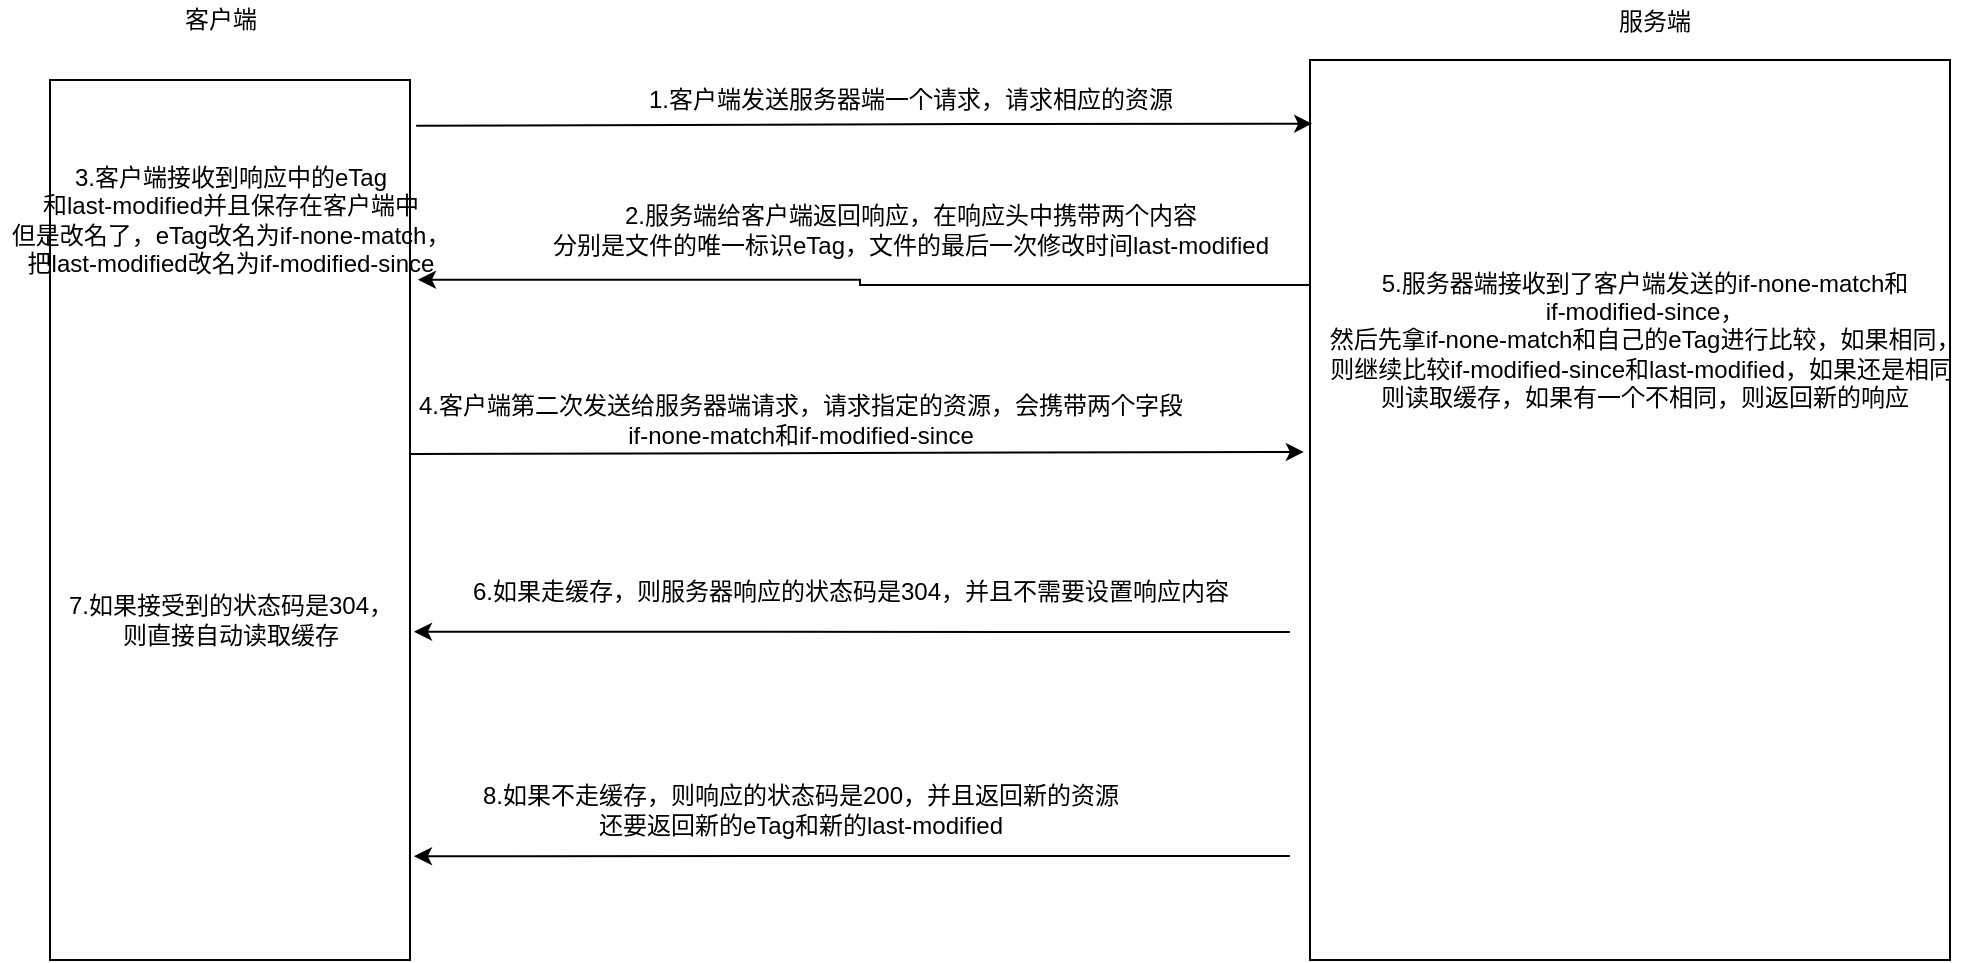 <mxfile version="13.1.3">
    <diagram id="6hGFLwfOUW9BJ-s0fimq" name="Page-1">
        <mxGraphModel dx="1953" dy="512" grid="1" gridSize="10" guides="1" tooltips="1" connect="1" arrows="1" fold="1" page="1" pageScale="1" pageWidth="827" pageHeight="1169" math="0" shadow="0">
            <root>
                <mxCell id="0"/>
                <mxCell id="1" parent="0"/>
                <mxCell id="2" value="" style="rounded=0;whiteSpace=wrap;html=1;" vertex="1" parent="1">
                    <mxGeometry y="80" width="180" height="440" as="geometry"/>
                </mxCell>
                <mxCell id="3" value="客户端" style="text;html=1;align=center;verticalAlign=middle;resizable=0;points=[];autosize=1;" vertex="1" parent="1">
                    <mxGeometry x="60" y="40" width="50" height="20" as="geometry"/>
                </mxCell>
                <mxCell id="9" style="edgeStyle=orthogonalEdgeStyle;rounded=0;orthogonalLoop=1;jettySize=auto;html=1;exitX=0;exitY=0.25;exitDx=0;exitDy=0;entryX=1.022;entryY=0.227;entryDx=0;entryDy=0;entryPerimeter=0;" edge="1" parent="1" source="4" target="2">
                    <mxGeometry relative="1" as="geometry">
                        <mxPoint x="320" y="183" as="targetPoint"/>
                    </mxGeometry>
                </mxCell>
                <mxCell id="4" value="" style="rounded=0;whiteSpace=wrap;html=1;" vertex="1" parent="1">
                    <mxGeometry x="630" y="70" width="320" height="450" as="geometry"/>
                </mxCell>
                <mxCell id="5" value="服务端" style="text;html=1;align=center;verticalAlign=middle;resizable=0;points=[];autosize=1;" vertex="1" parent="1">
                    <mxGeometry x="777" y="41" width="50" height="20" as="geometry"/>
                </mxCell>
                <mxCell id="7" value="" style="endArrow=classic;html=1;entryX=0.006;entryY=0.153;entryDx=0;entryDy=0;entryPerimeter=0;exitX=1.017;exitY=0.052;exitDx=0;exitDy=0;exitPerimeter=0;" edge="1" parent="1" source="2">
                    <mxGeometry width="50" height="50" relative="1" as="geometry">
                        <mxPoint x="310" y="103" as="sourcePoint"/>
                        <mxPoint x="631.08" y="101.85" as="targetPoint"/>
                        <Array as="points">
                            <mxPoint x="470" y="102"/>
                        </Array>
                    </mxGeometry>
                </mxCell>
                <mxCell id="8" value="1.客户端发送服务器端一个请求，请求相应的资源" style="text;html=1;align=center;verticalAlign=middle;resizable=0;points=[];autosize=1;" vertex="1" parent="1">
                    <mxGeometry x="290" y="80" width="280" height="20" as="geometry"/>
                </mxCell>
                <mxCell id="10" value="2.服务端给客户端返回响应，在响应头中携带两个内容&lt;br&gt;分别是文件的唯一标识eTag，文件的最后一次修改时间last-modified" style="text;html=1;align=center;verticalAlign=middle;resizable=0;points=[];autosize=1;" vertex="1" parent="1">
                    <mxGeometry x="245" y="140" width="370" height="30" as="geometry"/>
                </mxCell>
                <mxCell id="11" value="3.客户端接收到响应中的eTag&lt;br&gt;和last-modified并且保存在客户端中&lt;br&gt;但是改名了，eTag改名为if-none-match，&lt;br&gt;把last-modified改名为if-modified-since" style="text;html=1;align=center;verticalAlign=middle;resizable=0;points=[];autosize=1;" vertex="1" parent="1">
                    <mxGeometry x="-25" y="120" width="230" height="60" as="geometry"/>
                </mxCell>
                <mxCell id="12" value="" style="endArrow=classic;html=1;entryX=-0.017;entryY=0.531;entryDx=0;entryDy=0;entryPerimeter=0;" edge="1" parent="1">
                    <mxGeometry width="50" height="50" relative="1" as="geometry">
                        <mxPoint x="180" y="267" as="sourcePoint"/>
                        <mxPoint x="626.94" y="265.95" as="targetPoint"/>
                    </mxGeometry>
                </mxCell>
                <mxCell id="13" value="4.客户端第二次发送给服务器端请求，请求指定的资源，会携带两个字段&lt;br&gt;if-none-match和if-modified-since" style="text;html=1;align=center;verticalAlign=middle;resizable=0;points=[];autosize=1;" vertex="1" parent="1">
                    <mxGeometry x="175" y="235" width="400" height="30" as="geometry"/>
                </mxCell>
                <mxCell id="14" value="5.服务器端接收到了客户端发送的if-none-match和&lt;br&gt;if-modified-since，&lt;br&gt;然后先拿if-none-match和自己的eTag进行比较，如果相同，&lt;br&gt;则继续比较if-modified-since和last-modified，如果还是相同&amp;nbsp;&lt;br&gt;则读取缓存，如果有一个不相同，则返回新的响应" style="text;html=1;align=center;verticalAlign=middle;resizable=0;points=[];autosize=1;" vertex="1" parent="1">
                    <mxGeometry x="632" y="170" width="330" height="80" as="geometry"/>
                </mxCell>
                <mxCell id="15" value="" style="endArrow=classic;html=1;entryX=1.011;entryY=0.627;entryDx=0;entryDy=0;entryPerimeter=0;" edge="1" parent="1" target="2">
                    <mxGeometry width="50" height="50" relative="1" as="geometry">
                        <mxPoint x="620" y="356" as="sourcePoint"/>
                        <mxPoint x="610" y="320" as="targetPoint"/>
                    </mxGeometry>
                </mxCell>
                <mxCell id="16" value="6.如果走缓存，则服务器响应的状态码是304，并且不需要设置响应内容" style="text;html=1;align=center;verticalAlign=middle;resizable=0;points=[];autosize=1;" vertex="1" parent="1">
                    <mxGeometry x="205" y="326" width="390" height="20" as="geometry"/>
                </mxCell>
                <mxCell id="17" value="7.如果接受到的状态码是304，&lt;br&gt;则直接自动读取缓存" style="text;html=1;align=center;verticalAlign=middle;resizable=0;points=[];autosize=1;" vertex="1" parent="1">
                    <mxGeometry y="335" width="180" height="30" as="geometry"/>
                </mxCell>
                <mxCell id="18" value="" style="endArrow=classic;html=1;entryX=1.011;entryY=0.882;entryDx=0;entryDy=0;entryPerimeter=0;" edge="1" parent="1" target="2">
                    <mxGeometry width="50" height="50" relative="1" as="geometry">
                        <mxPoint x="620" y="468" as="sourcePoint"/>
                        <mxPoint x="620" y="420" as="targetPoint"/>
                    </mxGeometry>
                </mxCell>
                <mxCell id="19" value="8.如果不走缓存，则响应的状态码是200，并且返回新的资源&lt;br&gt;还要返回新的eTag和新的last-modified" style="text;html=1;align=center;verticalAlign=middle;resizable=0;points=[];autosize=1;" vertex="1" parent="1">
                    <mxGeometry x="210" y="430" width="330" height="30" as="geometry"/>
                </mxCell>
            </root>
        </mxGraphModel>
    </diagram>
</mxfile>